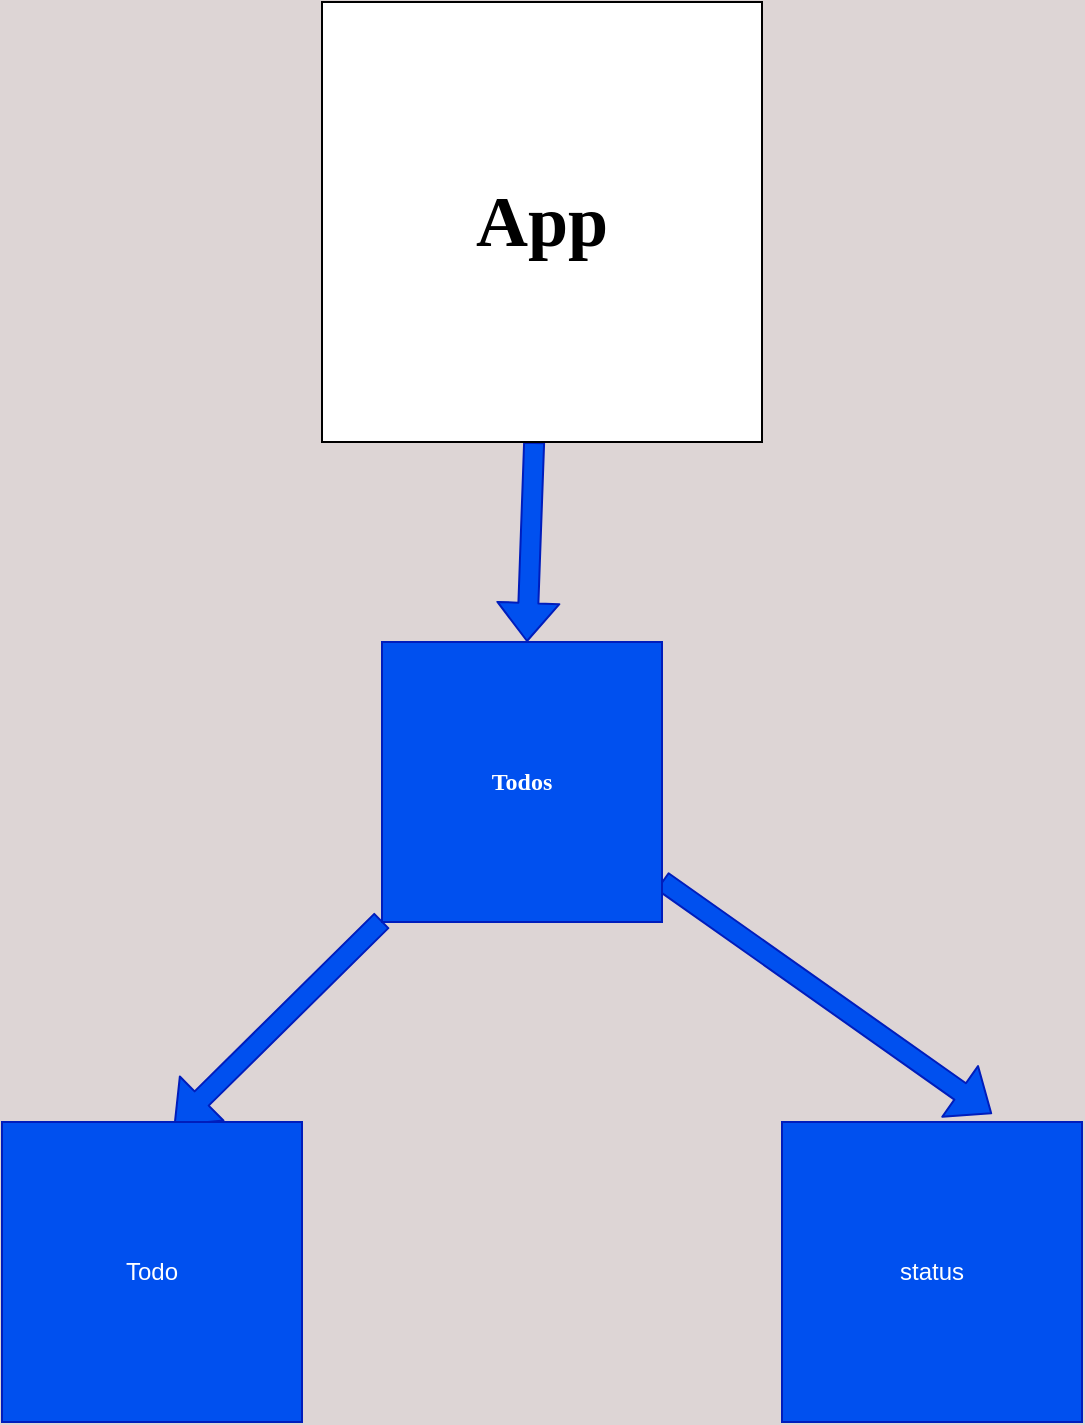 <mxfile>
    <diagram id="eZm5NoiU4FS3MIA9IpJ_" name="Page-1">
        <mxGraphModel dx="1216" dy="1879" grid="1" gridSize="10" guides="1" tooltips="1" connect="1" arrows="1" fold="1" page="1" pageScale="1" pageWidth="850" pageHeight="1100" background="#ddd5d5" math="0" shadow="0">
            <root>
                <mxCell id="0"/>
                <mxCell id="1" parent="0"/>
                <mxCell id="10" style="edgeStyle=none;shape=flexArrow;html=1;entryX=0.573;entryY=0.013;entryDx=0;entryDy=0;entryPerimeter=0;fontFamily=Comic Sans MS;fontSize=36;fillColor=#0050ef;strokeColor=#001DBC;" edge="1" parent="1" source="2" target="3">
                    <mxGeometry relative="1" as="geometry"/>
                </mxCell>
                <mxCell id="11" style="edgeStyle=none;shape=flexArrow;html=1;entryX=0.7;entryY=-0.027;entryDx=0;entryDy=0;entryPerimeter=0;fontFamily=Comic Sans MS;fontSize=36;fillColor=#0050ef;strokeColor=#001DBC;" edge="1" parent="1" source="2" target="7">
                    <mxGeometry relative="1" as="geometry"/>
                </mxCell>
                <mxCell id="2" value="&lt;b&gt;&lt;font face=&quot;Verdana&quot;&gt;Todos&lt;/font&gt;&lt;/b&gt;" style="whiteSpace=wrap;html=1;aspect=fixed;fillColor=#0050ef;fontColor=#ffffff;strokeColor=#001DBC;" vertex="1" parent="1">
                    <mxGeometry x="320" y="230" width="140" height="140" as="geometry"/>
                </mxCell>
                <mxCell id="3" value="Todo" style="whiteSpace=wrap;html=1;aspect=fixed;fillColor=#0050ef;fontColor=#ffffff;strokeColor=#001DBC;" vertex="1" parent="1">
                    <mxGeometry x="130" y="470" width="150" height="150" as="geometry"/>
                </mxCell>
                <mxCell id="7" value="status" style="whiteSpace=wrap;html=1;aspect=fixed;fillColor=#0050ef;fontColor=#ffffff;strokeColor=#001DBC;" vertex="1" parent="1">
                    <mxGeometry x="520" y="470" width="150" height="150" as="geometry"/>
                </mxCell>
                <mxCell id="9" style="edgeStyle=none;html=1;fontFamily=Comic Sans MS;fontSize=36;shape=flexArrow;fillColor=#0050ef;strokeColor=#001DBC;" edge="1" parent="1" source="8" target="2">
                    <mxGeometry relative="1" as="geometry"/>
                </mxCell>
                <mxCell id="8" value="&lt;b&gt;&lt;font face=&quot;Comic Sans MS&quot; style=&quot;font-size: 36px;&quot;&gt;App&lt;/font&gt;&lt;/b&gt;" style="whiteSpace=wrap;html=1;aspect=fixed;" vertex="1" parent="1">
                    <mxGeometry x="290" y="-90" width="220" height="220" as="geometry"/>
                </mxCell>
            </root>
        </mxGraphModel>
    </diagram>
</mxfile>